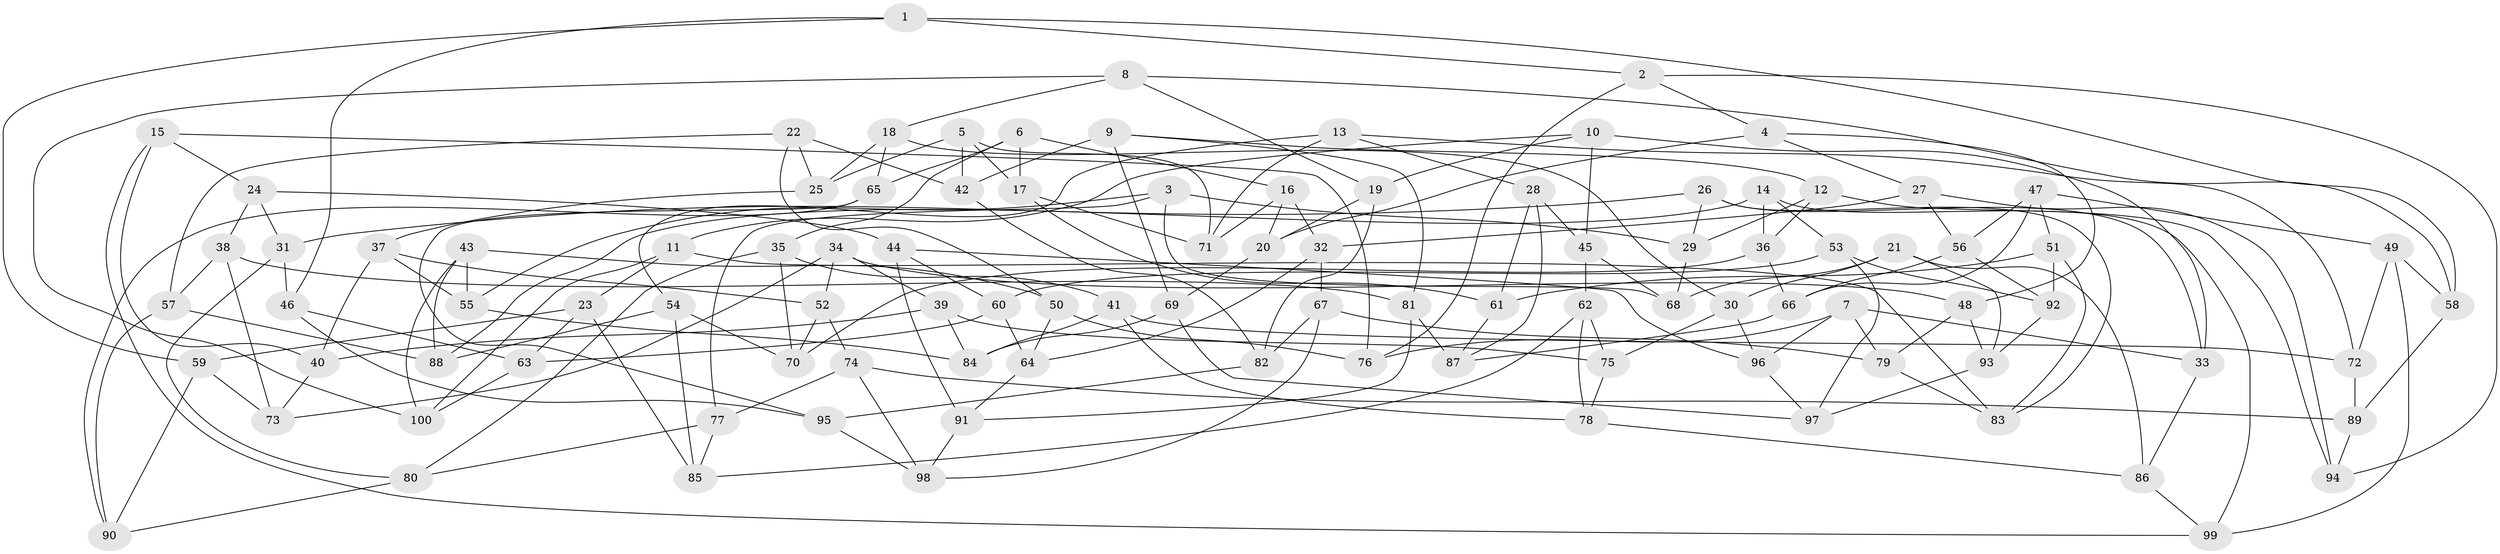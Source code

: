 // Generated by graph-tools (version 1.1) at 2025/11/02/21/25 10:11:16]
// undirected, 100 vertices, 200 edges
graph export_dot {
graph [start="1"]
  node [color=gray90,style=filled];
  1;
  2;
  3;
  4;
  5;
  6;
  7;
  8;
  9;
  10;
  11;
  12;
  13;
  14;
  15;
  16;
  17;
  18;
  19;
  20;
  21;
  22;
  23;
  24;
  25;
  26;
  27;
  28;
  29;
  30;
  31;
  32;
  33;
  34;
  35;
  36;
  37;
  38;
  39;
  40;
  41;
  42;
  43;
  44;
  45;
  46;
  47;
  48;
  49;
  50;
  51;
  52;
  53;
  54;
  55;
  56;
  57;
  58;
  59;
  60;
  61;
  62;
  63;
  64;
  65;
  66;
  67;
  68;
  69;
  70;
  71;
  72;
  73;
  74;
  75;
  76;
  77;
  78;
  79;
  80;
  81;
  82;
  83;
  84;
  85;
  86;
  87;
  88;
  89;
  90;
  91;
  92;
  93;
  94;
  95;
  96;
  97;
  98;
  99;
  100;
  1 -- 2;
  1 -- 59;
  1 -- 58;
  1 -- 46;
  2 -- 4;
  2 -- 76;
  2 -- 94;
  3 -- 77;
  3 -- 68;
  3 -- 29;
  3 -- 55;
  4 -- 27;
  4 -- 48;
  4 -- 20;
  5 -- 42;
  5 -- 71;
  5 -- 17;
  5 -- 25;
  6 -- 65;
  6 -- 17;
  6 -- 16;
  6 -- 35;
  7 -- 76;
  7 -- 96;
  7 -- 33;
  7 -- 79;
  8 -- 18;
  8 -- 100;
  8 -- 19;
  8 -- 58;
  9 -- 69;
  9 -- 42;
  9 -- 12;
  9 -- 81;
  10 -- 11;
  10 -- 33;
  10 -- 19;
  10 -- 45;
  11 -- 23;
  11 -- 100;
  11 -- 83;
  12 -- 29;
  12 -- 94;
  12 -- 36;
  13 -- 28;
  13 -- 71;
  13 -- 72;
  13 -- 54;
  14 -- 99;
  14 -- 36;
  14 -- 53;
  14 -- 88;
  15 -- 24;
  15 -- 40;
  15 -- 76;
  15 -- 99;
  16 -- 32;
  16 -- 71;
  16 -- 20;
  17 -- 61;
  17 -- 71;
  18 -- 65;
  18 -- 25;
  18 -- 30;
  19 -- 82;
  19 -- 20;
  20 -- 69;
  21 -- 68;
  21 -- 30;
  21 -- 93;
  21 -- 86;
  22 -- 57;
  22 -- 50;
  22 -- 25;
  22 -- 42;
  23 -- 85;
  23 -- 59;
  23 -- 63;
  24 -- 38;
  24 -- 44;
  24 -- 31;
  25 -- 37;
  26 -- 31;
  26 -- 29;
  26 -- 33;
  26 -- 83;
  27 -- 32;
  27 -- 56;
  27 -- 94;
  28 -- 45;
  28 -- 61;
  28 -- 87;
  29 -- 68;
  30 -- 96;
  30 -- 75;
  31 -- 46;
  31 -- 80;
  32 -- 67;
  32 -- 64;
  33 -- 86;
  34 -- 39;
  34 -- 48;
  34 -- 73;
  34 -- 52;
  35 -- 80;
  35 -- 41;
  35 -- 70;
  36 -- 70;
  36 -- 66;
  37 -- 52;
  37 -- 55;
  37 -- 40;
  38 -- 57;
  38 -- 81;
  38 -- 73;
  39 -- 84;
  39 -- 75;
  39 -- 40;
  40 -- 73;
  41 -- 72;
  41 -- 78;
  41 -- 84;
  42 -- 82;
  43 -- 50;
  43 -- 88;
  43 -- 55;
  43 -- 100;
  44 -- 60;
  44 -- 96;
  44 -- 91;
  45 -- 62;
  45 -- 68;
  46 -- 63;
  46 -- 95;
  47 -- 56;
  47 -- 49;
  47 -- 66;
  47 -- 51;
  48 -- 79;
  48 -- 93;
  49 -- 72;
  49 -- 99;
  49 -- 58;
  50 -- 76;
  50 -- 64;
  51 -- 83;
  51 -- 61;
  51 -- 92;
  52 -- 74;
  52 -- 70;
  53 -- 60;
  53 -- 92;
  53 -- 97;
  54 -- 85;
  54 -- 88;
  54 -- 70;
  55 -- 84;
  56 -- 92;
  56 -- 66;
  57 -- 88;
  57 -- 90;
  58 -- 89;
  59 -- 73;
  59 -- 90;
  60 -- 64;
  60 -- 63;
  61 -- 87;
  62 -- 85;
  62 -- 75;
  62 -- 78;
  63 -- 100;
  64 -- 91;
  65 -- 90;
  65 -- 95;
  66 -- 87;
  67 -- 79;
  67 -- 98;
  67 -- 82;
  69 -- 84;
  69 -- 97;
  72 -- 89;
  74 -- 77;
  74 -- 89;
  74 -- 98;
  75 -- 78;
  77 -- 85;
  77 -- 80;
  78 -- 86;
  79 -- 83;
  80 -- 90;
  81 -- 91;
  81 -- 87;
  82 -- 95;
  86 -- 99;
  89 -- 94;
  91 -- 98;
  92 -- 93;
  93 -- 97;
  95 -- 98;
  96 -- 97;
}
